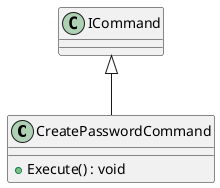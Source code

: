 @startuml
class CreatePasswordCommand {
    + Execute() : void
}
ICommand <|-- CreatePasswordCommand
@enduml
